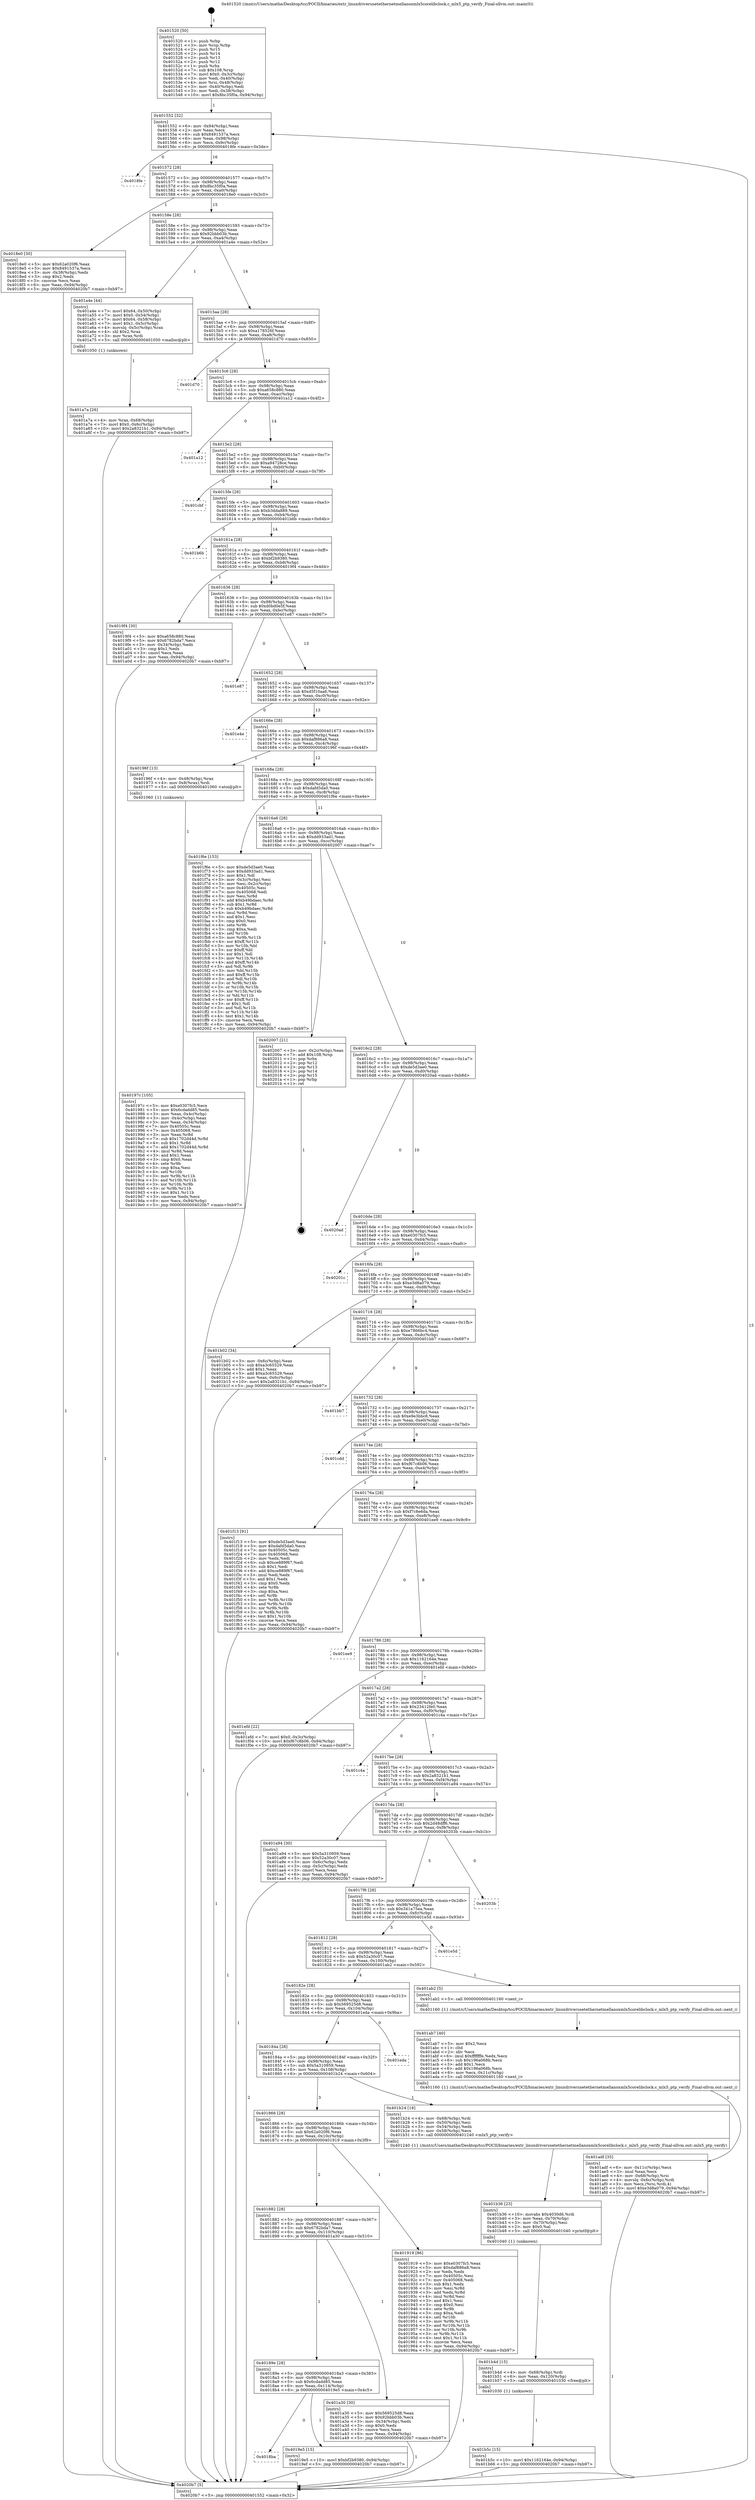 digraph "0x401520" {
  label = "0x401520 (/mnt/c/Users/mathe/Desktop/tcc/POCII/binaries/extr_linuxdriversnetethernetmellanoxmlx5corelibclock.c_mlx5_ptp_verify_Final-ollvm.out::main(0))"
  labelloc = "t"
  node[shape=record]

  Entry [label="",width=0.3,height=0.3,shape=circle,fillcolor=black,style=filled]
  "0x401552" [label="{
     0x401552 [32]\l
     | [instrs]\l
     &nbsp;&nbsp;0x401552 \<+6\>: mov -0x94(%rbp),%eax\l
     &nbsp;&nbsp;0x401558 \<+2\>: mov %eax,%ecx\l
     &nbsp;&nbsp;0x40155a \<+6\>: sub $0x8491537a,%ecx\l
     &nbsp;&nbsp;0x401560 \<+6\>: mov %eax,-0x98(%rbp)\l
     &nbsp;&nbsp;0x401566 \<+6\>: mov %ecx,-0x9c(%rbp)\l
     &nbsp;&nbsp;0x40156c \<+6\>: je 00000000004018fe \<main+0x3de\>\l
  }"]
  "0x4018fe" [label="{
     0x4018fe\l
  }", style=dashed]
  "0x401572" [label="{
     0x401572 [28]\l
     | [instrs]\l
     &nbsp;&nbsp;0x401572 \<+5\>: jmp 0000000000401577 \<main+0x57\>\l
     &nbsp;&nbsp;0x401577 \<+6\>: mov -0x98(%rbp),%eax\l
     &nbsp;&nbsp;0x40157d \<+5\>: sub $0x8bc35f0a,%eax\l
     &nbsp;&nbsp;0x401582 \<+6\>: mov %eax,-0xa0(%rbp)\l
     &nbsp;&nbsp;0x401588 \<+6\>: je 00000000004018e0 \<main+0x3c0\>\l
  }"]
  Exit [label="",width=0.3,height=0.3,shape=circle,fillcolor=black,style=filled,peripheries=2]
  "0x4018e0" [label="{
     0x4018e0 [30]\l
     | [instrs]\l
     &nbsp;&nbsp;0x4018e0 \<+5\>: mov $0x62a020f6,%eax\l
     &nbsp;&nbsp;0x4018e5 \<+5\>: mov $0x8491537a,%ecx\l
     &nbsp;&nbsp;0x4018ea \<+3\>: mov -0x38(%rbp),%edx\l
     &nbsp;&nbsp;0x4018ed \<+3\>: cmp $0x2,%edx\l
     &nbsp;&nbsp;0x4018f0 \<+3\>: cmovne %ecx,%eax\l
     &nbsp;&nbsp;0x4018f3 \<+6\>: mov %eax,-0x94(%rbp)\l
     &nbsp;&nbsp;0x4018f9 \<+5\>: jmp 00000000004020b7 \<main+0xb97\>\l
  }"]
  "0x40158e" [label="{
     0x40158e [28]\l
     | [instrs]\l
     &nbsp;&nbsp;0x40158e \<+5\>: jmp 0000000000401593 \<main+0x73\>\l
     &nbsp;&nbsp;0x401593 \<+6\>: mov -0x98(%rbp),%eax\l
     &nbsp;&nbsp;0x401599 \<+5\>: sub $0x92bbb03b,%eax\l
     &nbsp;&nbsp;0x40159e \<+6\>: mov %eax,-0xa4(%rbp)\l
     &nbsp;&nbsp;0x4015a4 \<+6\>: je 0000000000401a4e \<main+0x52e\>\l
  }"]
  "0x4020b7" [label="{
     0x4020b7 [5]\l
     | [instrs]\l
     &nbsp;&nbsp;0x4020b7 \<+5\>: jmp 0000000000401552 \<main+0x32\>\l
  }"]
  "0x401520" [label="{
     0x401520 [50]\l
     | [instrs]\l
     &nbsp;&nbsp;0x401520 \<+1\>: push %rbp\l
     &nbsp;&nbsp;0x401521 \<+3\>: mov %rsp,%rbp\l
     &nbsp;&nbsp;0x401524 \<+2\>: push %r15\l
     &nbsp;&nbsp;0x401526 \<+2\>: push %r14\l
     &nbsp;&nbsp;0x401528 \<+2\>: push %r13\l
     &nbsp;&nbsp;0x40152a \<+2\>: push %r12\l
     &nbsp;&nbsp;0x40152c \<+1\>: push %rbx\l
     &nbsp;&nbsp;0x40152d \<+7\>: sub $0x108,%rsp\l
     &nbsp;&nbsp;0x401534 \<+7\>: movl $0x0,-0x3c(%rbp)\l
     &nbsp;&nbsp;0x40153b \<+3\>: mov %edi,-0x40(%rbp)\l
     &nbsp;&nbsp;0x40153e \<+4\>: mov %rsi,-0x48(%rbp)\l
     &nbsp;&nbsp;0x401542 \<+3\>: mov -0x40(%rbp),%edi\l
     &nbsp;&nbsp;0x401545 \<+3\>: mov %edi,-0x38(%rbp)\l
     &nbsp;&nbsp;0x401548 \<+10\>: movl $0x8bc35f0a,-0x94(%rbp)\l
  }"]
  "0x401b5c" [label="{
     0x401b5c [15]\l
     | [instrs]\l
     &nbsp;&nbsp;0x401b5c \<+10\>: movl $0x1162164e,-0x94(%rbp)\l
     &nbsp;&nbsp;0x401b66 \<+5\>: jmp 00000000004020b7 \<main+0xb97\>\l
  }"]
  "0x401a4e" [label="{
     0x401a4e [44]\l
     | [instrs]\l
     &nbsp;&nbsp;0x401a4e \<+7\>: movl $0x64,-0x50(%rbp)\l
     &nbsp;&nbsp;0x401a55 \<+7\>: movl $0x0,-0x54(%rbp)\l
     &nbsp;&nbsp;0x401a5c \<+7\>: movl $0x64,-0x58(%rbp)\l
     &nbsp;&nbsp;0x401a63 \<+7\>: movl $0x1,-0x5c(%rbp)\l
     &nbsp;&nbsp;0x401a6a \<+4\>: movslq -0x5c(%rbp),%rax\l
     &nbsp;&nbsp;0x401a6e \<+4\>: shl $0x2,%rax\l
     &nbsp;&nbsp;0x401a72 \<+3\>: mov %rax,%rdi\l
     &nbsp;&nbsp;0x401a75 \<+5\>: call 0000000000401050 \<malloc@plt\>\l
     | [calls]\l
     &nbsp;&nbsp;0x401050 \{1\} (unknown)\l
  }"]
  "0x4015aa" [label="{
     0x4015aa [28]\l
     | [instrs]\l
     &nbsp;&nbsp;0x4015aa \<+5\>: jmp 00000000004015af \<main+0x8f\>\l
     &nbsp;&nbsp;0x4015af \<+6\>: mov -0x98(%rbp),%eax\l
     &nbsp;&nbsp;0x4015b5 \<+5\>: sub $0xa178526f,%eax\l
     &nbsp;&nbsp;0x4015ba \<+6\>: mov %eax,-0xa8(%rbp)\l
     &nbsp;&nbsp;0x4015c0 \<+6\>: je 0000000000401d70 \<main+0x850\>\l
  }"]
  "0x401b4d" [label="{
     0x401b4d [15]\l
     | [instrs]\l
     &nbsp;&nbsp;0x401b4d \<+4\>: mov -0x68(%rbp),%rdi\l
     &nbsp;&nbsp;0x401b51 \<+6\>: mov %eax,-0x120(%rbp)\l
     &nbsp;&nbsp;0x401b57 \<+5\>: call 0000000000401030 \<free@plt\>\l
     | [calls]\l
     &nbsp;&nbsp;0x401030 \{1\} (unknown)\l
  }"]
  "0x401d70" [label="{
     0x401d70\l
  }", style=dashed]
  "0x4015c6" [label="{
     0x4015c6 [28]\l
     | [instrs]\l
     &nbsp;&nbsp;0x4015c6 \<+5\>: jmp 00000000004015cb \<main+0xab\>\l
     &nbsp;&nbsp;0x4015cb \<+6\>: mov -0x98(%rbp),%eax\l
     &nbsp;&nbsp;0x4015d1 \<+5\>: sub $0xa658c880,%eax\l
     &nbsp;&nbsp;0x4015d6 \<+6\>: mov %eax,-0xac(%rbp)\l
     &nbsp;&nbsp;0x4015dc \<+6\>: je 0000000000401a12 \<main+0x4f2\>\l
  }"]
  "0x401b36" [label="{
     0x401b36 [23]\l
     | [instrs]\l
     &nbsp;&nbsp;0x401b36 \<+10\>: movabs $0x4030d6,%rdi\l
     &nbsp;&nbsp;0x401b40 \<+3\>: mov %eax,-0x70(%rbp)\l
     &nbsp;&nbsp;0x401b43 \<+3\>: mov -0x70(%rbp),%esi\l
     &nbsp;&nbsp;0x401b46 \<+2\>: mov $0x0,%al\l
     &nbsp;&nbsp;0x401b48 \<+5\>: call 0000000000401040 \<printf@plt\>\l
     | [calls]\l
     &nbsp;&nbsp;0x401040 \{1\} (unknown)\l
  }"]
  "0x401a12" [label="{
     0x401a12\l
  }", style=dashed]
  "0x4015e2" [label="{
     0x4015e2 [28]\l
     | [instrs]\l
     &nbsp;&nbsp;0x4015e2 \<+5\>: jmp 00000000004015e7 \<main+0xc7\>\l
     &nbsp;&nbsp;0x4015e7 \<+6\>: mov -0x98(%rbp),%eax\l
     &nbsp;&nbsp;0x4015ed \<+5\>: sub $0xa94728ce,%eax\l
     &nbsp;&nbsp;0x4015f2 \<+6\>: mov %eax,-0xb0(%rbp)\l
     &nbsp;&nbsp;0x4015f8 \<+6\>: je 0000000000401cbf \<main+0x79f\>\l
  }"]
  "0x401adf" [label="{
     0x401adf [35]\l
     | [instrs]\l
     &nbsp;&nbsp;0x401adf \<+6\>: mov -0x11c(%rbp),%ecx\l
     &nbsp;&nbsp;0x401ae5 \<+3\>: imul %eax,%ecx\l
     &nbsp;&nbsp;0x401ae8 \<+4\>: mov -0x68(%rbp),%rsi\l
     &nbsp;&nbsp;0x401aec \<+4\>: movslq -0x6c(%rbp),%rdi\l
     &nbsp;&nbsp;0x401af0 \<+3\>: mov %ecx,(%rsi,%rdi,4)\l
     &nbsp;&nbsp;0x401af3 \<+10\>: movl $0xe3d8a079,-0x94(%rbp)\l
     &nbsp;&nbsp;0x401afd \<+5\>: jmp 00000000004020b7 \<main+0xb97\>\l
  }"]
  "0x401cbf" [label="{
     0x401cbf\l
  }", style=dashed]
  "0x4015fe" [label="{
     0x4015fe [28]\l
     | [instrs]\l
     &nbsp;&nbsp;0x4015fe \<+5\>: jmp 0000000000401603 \<main+0xe3\>\l
     &nbsp;&nbsp;0x401603 \<+6\>: mov -0x98(%rbp),%eax\l
     &nbsp;&nbsp;0x401609 \<+5\>: sub $0xb3dda889,%eax\l
     &nbsp;&nbsp;0x40160e \<+6\>: mov %eax,-0xb4(%rbp)\l
     &nbsp;&nbsp;0x401614 \<+6\>: je 0000000000401b6b \<main+0x64b\>\l
  }"]
  "0x401ab7" [label="{
     0x401ab7 [40]\l
     | [instrs]\l
     &nbsp;&nbsp;0x401ab7 \<+5\>: mov $0x2,%ecx\l
     &nbsp;&nbsp;0x401abc \<+1\>: cltd\l
     &nbsp;&nbsp;0x401abd \<+2\>: idiv %ecx\l
     &nbsp;&nbsp;0x401abf \<+6\>: imul $0xfffffffe,%edx,%ecx\l
     &nbsp;&nbsp;0x401ac5 \<+6\>: sub $0x196a068b,%ecx\l
     &nbsp;&nbsp;0x401acb \<+3\>: add $0x1,%ecx\l
     &nbsp;&nbsp;0x401ace \<+6\>: add $0x196a068b,%ecx\l
     &nbsp;&nbsp;0x401ad4 \<+6\>: mov %ecx,-0x11c(%rbp)\l
     &nbsp;&nbsp;0x401ada \<+5\>: call 0000000000401160 \<next_i\>\l
     | [calls]\l
     &nbsp;&nbsp;0x401160 \{1\} (/mnt/c/Users/mathe/Desktop/tcc/POCII/binaries/extr_linuxdriversnetethernetmellanoxmlx5corelibclock.c_mlx5_ptp_verify_Final-ollvm.out::next_i)\l
  }"]
  "0x401b6b" [label="{
     0x401b6b\l
  }", style=dashed]
  "0x40161a" [label="{
     0x40161a [28]\l
     | [instrs]\l
     &nbsp;&nbsp;0x40161a \<+5\>: jmp 000000000040161f \<main+0xff\>\l
     &nbsp;&nbsp;0x40161f \<+6\>: mov -0x98(%rbp),%eax\l
     &nbsp;&nbsp;0x401625 \<+5\>: sub $0xbf2b9380,%eax\l
     &nbsp;&nbsp;0x40162a \<+6\>: mov %eax,-0xb8(%rbp)\l
     &nbsp;&nbsp;0x401630 \<+6\>: je 00000000004019f4 \<main+0x4d4\>\l
  }"]
  "0x401a7a" [label="{
     0x401a7a [26]\l
     | [instrs]\l
     &nbsp;&nbsp;0x401a7a \<+4\>: mov %rax,-0x68(%rbp)\l
     &nbsp;&nbsp;0x401a7e \<+7\>: movl $0x0,-0x6c(%rbp)\l
     &nbsp;&nbsp;0x401a85 \<+10\>: movl $0x2a8321b1,-0x94(%rbp)\l
     &nbsp;&nbsp;0x401a8f \<+5\>: jmp 00000000004020b7 \<main+0xb97\>\l
  }"]
  "0x4019f4" [label="{
     0x4019f4 [30]\l
     | [instrs]\l
     &nbsp;&nbsp;0x4019f4 \<+5\>: mov $0xa658c880,%eax\l
     &nbsp;&nbsp;0x4019f9 \<+5\>: mov $0x6782bda7,%ecx\l
     &nbsp;&nbsp;0x4019fe \<+3\>: mov -0x34(%rbp),%edx\l
     &nbsp;&nbsp;0x401a01 \<+3\>: cmp $0x1,%edx\l
     &nbsp;&nbsp;0x401a04 \<+3\>: cmovl %ecx,%eax\l
     &nbsp;&nbsp;0x401a07 \<+6\>: mov %eax,-0x94(%rbp)\l
     &nbsp;&nbsp;0x401a0d \<+5\>: jmp 00000000004020b7 \<main+0xb97\>\l
  }"]
  "0x401636" [label="{
     0x401636 [28]\l
     | [instrs]\l
     &nbsp;&nbsp;0x401636 \<+5\>: jmp 000000000040163b \<main+0x11b\>\l
     &nbsp;&nbsp;0x40163b \<+6\>: mov -0x98(%rbp),%eax\l
     &nbsp;&nbsp;0x401641 \<+5\>: sub $0xd0bd0e5f,%eax\l
     &nbsp;&nbsp;0x401646 \<+6\>: mov %eax,-0xbc(%rbp)\l
     &nbsp;&nbsp;0x40164c \<+6\>: je 0000000000401e87 \<main+0x967\>\l
  }"]
  "0x4018ba" [label="{
     0x4018ba\l
  }", style=dashed]
  "0x401e87" [label="{
     0x401e87\l
  }", style=dashed]
  "0x401652" [label="{
     0x401652 [28]\l
     | [instrs]\l
     &nbsp;&nbsp;0x401652 \<+5\>: jmp 0000000000401657 \<main+0x137\>\l
     &nbsp;&nbsp;0x401657 \<+6\>: mov -0x98(%rbp),%eax\l
     &nbsp;&nbsp;0x40165d \<+5\>: sub $0xd5f10aa6,%eax\l
     &nbsp;&nbsp;0x401662 \<+6\>: mov %eax,-0xc0(%rbp)\l
     &nbsp;&nbsp;0x401668 \<+6\>: je 0000000000401e4e \<main+0x92e\>\l
  }"]
  "0x4019e5" [label="{
     0x4019e5 [15]\l
     | [instrs]\l
     &nbsp;&nbsp;0x4019e5 \<+10\>: movl $0xbf2b9380,-0x94(%rbp)\l
     &nbsp;&nbsp;0x4019ef \<+5\>: jmp 00000000004020b7 \<main+0xb97\>\l
  }"]
  "0x401e4e" [label="{
     0x401e4e\l
  }", style=dashed]
  "0x40166e" [label="{
     0x40166e [28]\l
     | [instrs]\l
     &nbsp;&nbsp;0x40166e \<+5\>: jmp 0000000000401673 \<main+0x153\>\l
     &nbsp;&nbsp;0x401673 \<+6\>: mov -0x98(%rbp),%eax\l
     &nbsp;&nbsp;0x401679 \<+5\>: sub $0xdaf886a8,%eax\l
     &nbsp;&nbsp;0x40167e \<+6\>: mov %eax,-0xc4(%rbp)\l
     &nbsp;&nbsp;0x401684 \<+6\>: je 000000000040196f \<main+0x44f\>\l
  }"]
  "0x40189e" [label="{
     0x40189e [28]\l
     | [instrs]\l
     &nbsp;&nbsp;0x40189e \<+5\>: jmp 00000000004018a3 \<main+0x383\>\l
     &nbsp;&nbsp;0x4018a3 \<+6\>: mov -0x98(%rbp),%eax\l
     &nbsp;&nbsp;0x4018a9 \<+5\>: sub $0x6cdadd85,%eax\l
     &nbsp;&nbsp;0x4018ae \<+6\>: mov %eax,-0x114(%rbp)\l
     &nbsp;&nbsp;0x4018b4 \<+6\>: je 00000000004019e5 \<main+0x4c5\>\l
  }"]
  "0x40196f" [label="{
     0x40196f [13]\l
     | [instrs]\l
     &nbsp;&nbsp;0x40196f \<+4\>: mov -0x48(%rbp),%rax\l
     &nbsp;&nbsp;0x401973 \<+4\>: mov 0x8(%rax),%rdi\l
     &nbsp;&nbsp;0x401977 \<+5\>: call 0000000000401060 \<atoi@plt\>\l
     | [calls]\l
     &nbsp;&nbsp;0x401060 \{1\} (unknown)\l
  }"]
  "0x40168a" [label="{
     0x40168a [28]\l
     | [instrs]\l
     &nbsp;&nbsp;0x40168a \<+5\>: jmp 000000000040168f \<main+0x16f\>\l
     &nbsp;&nbsp;0x40168f \<+6\>: mov -0x98(%rbp),%eax\l
     &nbsp;&nbsp;0x401695 \<+5\>: sub $0xdafd5da0,%eax\l
     &nbsp;&nbsp;0x40169a \<+6\>: mov %eax,-0xc8(%rbp)\l
     &nbsp;&nbsp;0x4016a0 \<+6\>: je 0000000000401f6e \<main+0xa4e\>\l
  }"]
  "0x401a30" [label="{
     0x401a30 [30]\l
     | [instrs]\l
     &nbsp;&nbsp;0x401a30 \<+5\>: mov $0x569525d8,%eax\l
     &nbsp;&nbsp;0x401a35 \<+5\>: mov $0x92bbb03b,%ecx\l
     &nbsp;&nbsp;0x401a3a \<+3\>: mov -0x34(%rbp),%edx\l
     &nbsp;&nbsp;0x401a3d \<+3\>: cmp $0x0,%edx\l
     &nbsp;&nbsp;0x401a40 \<+3\>: cmove %ecx,%eax\l
     &nbsp;&nbsp;0x401a43 \<+6\>: mov %eax,-0x94(%rbp)\l
     &nbsp;&nbsp;0x401a49 \<+5\>: jmp 00000000004020b7 \<main+0xb97\>\l
  }"]
  "0x401f6e" [label="{
     0x401f6e [153]\l
     | [instrs]\l
     &nbsp;&nbsp;0x401f6e \<+5\>: mov $0xde5d3ae0,%eax\l
     &nbsp;&nbsp;0x401f73 \<+5\>: mov $0xdd933ad1,%ecx\l
     &nbsp;&nbsp;0x401f78 \<+2\>: mov $0x1,%dl\l
     &nbsp;&nbsp;0x401f7a \<+3\>: mov -0x3c(%rbp),%esi\l
     &nbsp;&nbsp;0x401f7d \<+3\>: mov %esi,-0x2c(%rbp)\l
     &nbsp;&nbsp;0x401f80 \<+7\>: mov 0x40505c,%esi\l
     &nbsp;&nbsp;0x401f87 \<+7\>: mov 0x405068,%edi\l
     &nbsp;&nbsp;0x401f8e \<+3\>: mov %esi,%r8d\l
     &nbsp;&nbsp;0x401f91 \<+7\>: add $0xb49bdaec,%r8d\l
     &nbsp;&nbsp;0x401f98 \<+4\>: sub $0x1,%r8d\l
     &nbsp;&nbsp;0x401f9c \<+7\>: sub $0xb49bdaec,%r8d\l
     &nbsp;&nbsp;0x401fa3 \<+4\>: imul %r8d,%esi\l
     &nbsp;&nbsp;0x401fa7 \<+3\>: and $0x1,%esi\l
     &nbsp;&nbsp;0x401faa \<+3\>: cmp $0x0,%esi\l
     &nbsp;&nbsp;0x401fad \<+4\>: sete %r9b\l
     &nbsp;&nbsp;0x401fb1 \<+3\>: cmp $0xa,%edi\l
     &nbsp;&nbsp;0x401fb4 \<+4\>: setl %r10b\l
     &nbsp;&nbsp;0x401fb8 \<+3\>: mov %r9b,%r11b\l
     &nbsp;&nbsp;0x401fbb \<+4\>: xor $0xff,%r11b\l
     &nbsp;&nbsp;0x401fbf \<+3\>: mov %r10b,%bl\l
     &nbsp;&nbsp;0x401fc2 \<+3\>: xor $0xff,%bl\l
     &nbsp;&nbsp;0x401fc5 \<+3\>: xor $0x1,%dl\l
     &nbsp;&nbsp;0x401fc8 \<+3\>: mov %r11b,%r14b\l
     &nbsp;&nbsp;0x401fcb \<+4\>: and $0xff,%r14b\l
     &nbsp;&nbsp;0x401fcf \<+3\>: and %dl,%r9b\l
     &nbsp;&nbsp;0x401fd2 \<+3\>: mov %bl,%r15b\l
     &nbsp;&nbsp;0x401fd5 \<+4\>: and $0xff,%r15b\l
     &nbsp;&nbsp;0x401fd9 \<+3\>: and %dl,%r10b\l
     &nbsp;&nbsp;0x401fdc \<+3\>: or %r9b,%r14b\l
     &nbsp;&nbsp;0x401fdf \<+3\>: or %r10b,%r15b\l
     &nbsp;&nbsp;0x401fe2 \<+3\>: xor %r15b,%r14b\l
     &nbsp;&nbsp;0x401fe5 \<+3\>: or %bl,%r11b\l
     &nbsp;&nbsp;0x401fe8 \<+4\>: xor $0xff,%r11b\l
     &nbsp;&nbsp;0x401fec \<+3\>: or $0x1,%dl\l
     &nbsp;&nbsp;0x401fef \<+3\>: and %dl,%r11b\l
     &nbsp;&nbsp;0x401ff2 \<+3\>: or %r11b,%r14b\l
     &nbsp;&nbsp;0x401ff5 \<+4\>: test $0x1,%r14b\l
     &nbsp;&nbsp;0x401ff9 \<+3\>: cmovne %ecx,%eax\l
     &nbsp;&nbsp;0x401ffc \<+6\>: mov %eax,-0x94(%rbp)\l
     &nbsp;&nbsp;0x402002 \<+5\>: jmp 00000000004020b7 \<main+0xb97\>\l
  }"]
  "0x4016a6" [label="{
     0x4016a6 [28]\l
     | [instrs]\l
     &nbsp;&nbsp;0x4016a6 \<+5\>: jmp 00000000004016ab \<main+0x18b\>\l
     &nbsp;&nbsp;0x4016ab \<+6\>: mov -0x98(%rbp),%eax\l
     &nbsp;&nbsp;0x4016b1 \<+5\>: sub $0xdd933ad1,%eax\l
     &nbsp;&nbsp;0x4016b6 \<+6\>: mov %eax,-0xcc(%rbp)\l
     &nbsp;&nbsp;0x4016bc \<+6\>: je 0000000000402007 \<main+0xae7\>\l
  }"]
  "0x40197c" [label="{
     0x40197c [105]\l
     | [instrs]\l
     &nbsp;&nbsp;0x40197c \<+5\>: mov $0xe0307fc5,%ecx\l
     &nbsp;&nbsp;0x401981 \<+5\>: mov $0x6cdadd85,%edx\l
     &nbsp;&nbsp;0x401986 \<+3\>: mov %eax,-0x4c(%rbp)\l
     &nbsp;&nbsp;0x401989 \<+3\>: mov -0x4c(%rbp),%eax\l
     &nbsp;&nbsp;0x40198c \<+3\>: mov %eax,-0x34(%rbp)\l
     &nbsp;&nbsp;0x40198f \<+7\>: mov 0x40505c,%eax\l
     &nbsp;&nbsp;0x401996 \<+7\>: mov 0x405068,%esi\l
     &nbsp;&nbsp;0x40199d \<+3\>: mov %eax,%r8d\l
     &nbsp;&nbsp;0x4019a0 \<+7\>: sub $0x1702d44d,%r8d\l
     &nbsp;&nbsp;0x4019a7 \<+4\>: sub $0x1,%r8d\l
     &nbsp;&nbsp;0x4019ab \<+7\>: add $0x1702d44d,%r8d\l
     &nbsp;&nbsp;0x4019b2 \<+4\>: imul %r8d,%eax\l
     &nbsp;&nbsp;0x4019b6 \<+3\>: and $0x1,%eax\l
     &nbsp;&nbsp;0x4019b9 \<+3\>: cmp $0x0,%eax\l
     &nbsp;&nbsp;0x4019bc \<+4\>: sete %r9b\l
     &nbsp;&nbsp;0x4019c0 \<+3\>: cmp $0xa,%esi\l
     &nbsp;&nbsp;0x4019c3 \<+4\>: setl %r10b\l
     &nbsp;&nbsp;0x4019c7 \<+3\>: mov %r9b,%r11b\l
     &nbsp;&nbsp;0x4019ca \<+3\>: and %r10b,%r11b\l
     &nbsp;&nbsp;0x4019cd \<+3\>: xor %r10b,%r9b\l
     &nbsp;&nbsp;0x4019d0 \<+3\>: or %r9b,%r11b\l
     &nbsp;&nbsp;0x4019d3 \<+4\>: test $0x1,%r11b\l
     &nbsp;&nbsp;0x4019d7 \<+3\>: cmovne %edx,%ecx\l
     &nbsp;&nbsp;0x4019da \<+6\>: mov %ecx,-0x94(%rbp)\l
     &nbsp;&nbsp;0x4019e0 \<+5\>: jmp 00000000004020b7 \<main+0xb97\>\l
  }"]
  "0x402007" [label="{
     0x402007 [21]\l
     | [instrs]\l
     &nbsp;&nbsp;0x402007 \<+3\>: mov -0x2c(%rbp),%eax\l
     &nbsp;&nbsp;0x40200a \<+7\>: add $0x108,%rsp\l
     &nbsp;&nbsp;0x402011 \<+1\>: pop %rbx\l
     &nbsp;&nbsp;0x402012 \<+2\>: pop %r12\l
     &nbsp;&nbsp;0x402014 \<+2\>: pop %r13\l
     &nbsp;&nbsp;0x402016 \<+2\>: pop %r14\l
     &nbsp;&nbsp;0x402018 \<+2\>: pop %r15\l
     &nbsp;&nbsp;0x40201a \<+1\>: pop %rbp\l
     &nbsp;&nbsp;0x40201b \<+1\>: ret\l
  }"]
  "0x4016c2" [label="{
     0x4016c2 [28]\l
     | [instrs]\l
     &nbsp;&nbsp;0x4016c2 \<+5\>: jmp 00000000004016c7 \<main+0x1a7\>\l
     &nbsp;&nbsp;0x4016c7 \<+6\>: mov -0x98(%rbp),%eax\l
     &nbsp;&nbsp;0x4016cd \<+5\>: sub $0xde5d3ae0,%eax\l
     &nbsp;&nbsp;0x4016d2 \<+6\>: mov %eax,-0xd0(%rbp)\l
     &nbsp;&nbsp;0x4016d8 \<+6\>: je 00000000004020ad \<main+0xb8d\>\l
  }"]
  "0x401882" [label="{
     0x401882 [28]\l
     | [instrs]\l
     &nbsp;&nbsp;0x401882 \<+5\>: jmp 0000000000401887 \<main+0x367\>\l
     &nbsp;&nbsp;0x401887 \<+6\>: mov -0x98(%rbp),%eax\l
     &nbsp;&nbsp;0x40188d \<+5\>: sub $0x6782bda7,%eax\l
     &nbsp;&nbsp;0x401892 \<+6\>: mov %eax,-0x110(%rbp)\l
     &nbsp;&nbsp;0x401898 \<+6\>: je 0000000000401a30 \<main+0x510\>\l
  }"]
  "0x4020ad" [label="{
     0x4020ad\l
  }", style=dashed]
  "0x4016de" [label="{
     0x4016de [28]\l
     | [instrs]\l
     &nbsp;&nbsp;0x4016de \<+5\>: jmp 00000000004016e3 \<main+0x1c3\>\l
     &nbsp;&nbsp;0x4016e3 \<+6\>: mov -0x98(%rbp),%eax\l
     &nbsp;&nbsp;0x4016e9 \<+5\>: sub $0xe0307fc5,%eax\l
     &nbsp;&nbsp;0x4016ee \<+6\>: mov %eax,-0xd4(%rbp)\l
     &nbsp;&nbsp;0x4016f4 \<+6\>: je 000000000040201c \<main+0xafc\>\l
  }"]
  "0x401919" [label="{
     0x401919 [86]\l
     | [instrs]\l
     &nbsp;&nbsp;0x401919 \<+5\>: mov $0xe0307fc5,%eax\l
     &nbsp;&nbsp;0x40191e \<+5\>: mov $0xdaf886a8,%ecx\l
     &nbsp;&nbsp;0x401923 \<+2\>: xor %edx,%edx\l
     &nbsp;&nbsp;0x401925 \<+7\>: mov 0x40505c,%esi\l
     &nbsp;&nbsp;0x40192c \<+7\>: mov 0x405068,%edi\l
     &nbsp;&nbsp;0x401933 \<+3\>: sub $0x1,%edx\l
     &nbsp;&nbsp;0x401936 \<+3\>: mov %esi,%r8d\l
     &nbsp;&nbsp;0x401939 \<+3\>: add %edx,%r8d\l
     &nbsp;&nbsp;0x40193c \<+4\>: imul %r8d,%esi\l
     &nbsp;&nbsp;0x401940 \<+3\>: and $0x1,%esi\l
     &nbsp;&nbsp;0x401943 \<+3\>: cmp $0x0,%esi\l
     &nbsp;&nbsp;0x401946 \<+4\>: sete %r9b\l
     &nbsp;&nbsp;0x40194a \<+3\>: cmp $0xa,%edi\l
     &nbsp;&nbsp;0x40194d \<+4\>: setl %r10b\l
     &nbsp;&nbsp;0x401951 \<+3\>: mov %r9b,%r11b\l
     &nbsp;&nbsp;0x401954 \<+3\>: and %r10b,%r11b\l
     &nbsp;&nbsp;0x401957 \<+3\>: xor %r10b,%r9b\l
     &nbsp;&nbsp;0x40195a \<+3\>: or %r9b,%r11b\l
     &nbsp;&nbsp;0x40195d \<+4\>: test $0x1,%r11b\l
     &nbsp;&nbsp;0x401961 \<+3\>: cmovne %ecx,%eax\l
     &nbsp;&nbsp;0x401964 \<+6\>: mov %eax,-0x94(%rbp)\l
     &nbsp;&nbsp;0x40196a \<+5\>: jmp 00000000004020b7 \<main+0xb97\>\l
  }"]
  "0x40201c" [label="{
     0x40201c\l
  }", style=dashed]
  "0x4016fa" [label="{
     0x4016fa [28]\l
     | [instrs]\l
     &nbsp;&nbsp;0x4016fa \<+5\>: jmp 00000000004016ff \<main+0x1df\>\l
     &nbsp;&nbsp;0x4016ff \<+6\>: mov -0x98(%rbp),%eax\l
     &nbsp;&nbsp;0x401705 \<+5\>: sub $0xe3d8a079,%eax\l
     &nbsp;&nbsp;0x40170a \<+6\>: mov %eax,-0xd8(%rbp)\l
     &nbsp;&nbsp;0x401710 \<+6\>: je 0000000000401b02 \<main+0x5e2\>\l
  }"]
  "0x401866" [label="{
     0x401866 [28]\l
     | [instrs]\l
     &nbsp;&nbsp;0x401866 \<+5\>: jmp 000000000040186b \<main+0x34b\>\l
     &nbsp;&nbsp;0x40186b \<+6\>: mov -0x98(%rbp),%eax\l
     &nbsp;&nbsp;0x401871 \<+5\>: sub $0x62a020f6,%eax\l
     &nbsp;&nbsp;0x401876 \<+6\>: mov %eax,-0x10c(%rbp)\l
     &nbsp;&nbsp;0x40187c \<+6\>: je 0000000000401919 \<main+0x3f9\>\l
  }"]
  "0x401b02" [label="{
     0x401b02 [34]\l
     | [instrs]\l
     &nbsp;&nbsp;0x401b02 \<+3\>: mov -0x6c(%rbp),%eax\l
     &nbsp;&nbsp;0x401b05 \<+5\>: sub $0xa3c65529,%eax\l
     &nbsp;&nbsp;0x401b0a \<+3\>: add $0x1,%eax\l
     &nbsp;&nbsp;0x401b0d \<+5\>: add $0xa3c65529,%eax\l
     &nbsp;&nbsp;0x401b12 \<+3\>: mov %eax,-0x6c(%rbp)\l
     &nbsp;&nbsp;0x401b15 \<+10\>: movl $0x2a8321b1,-0x94(%rbp)\l
     &nbsp;&nbsp;0x401b1f \<+5\>: jmp 00000000004020b7 \<main+0xb97\>\l
  }"]
  "0x401716" [label="{
     0x401716 [28]\l
     | [instrs]\l
     &nbsp;&nbsp;0x401716 \<+5\>: jmp 000000000040171b \<main+0x1fb\>\l
     &nbsp;&nbsp;0x40171b \<+6\>: mov -0x98(%rbp),%eax\l
     &nbsp;&nbsp;0x401721 \<+5\>: sub $0xe7866bc4,%eax\l
     &nbsp;&nbsp;0x401726 \<+6\>: mov %eax,-0xdc(%rbp)\l
     &nbsp;&nbsp;0x40172c \<+6\>: je 0000000000401bb7 \<main+0x697\>\l
  }"]
  "0x401b24" [label="{
     0x401b24 [18]\l
     | [instrs]\l
     &nbsp;&nbsp;0x401b24 \<+4\>: mov -0x68(%rbp),%rdi\l
     &nbsp;&nbsp;0x401b28 \<+3\>: mov -0x50(%rbp),%esi\l
     &nbsp;&nbsp;0x401b2b \<+3\>: mov -0x54(%rbp),%edx\l
     &nbsp;&nbsp;0x401b2e \<+3\>: mov -0x58(%rbp),%ecx\l
     &nbsp;&nbsp;0x401b31 \<+5\>: call 0000000000401240 \<mlx5_ptp_verify\>\l
     | [calls]\l
     &nbsp;&nbsp;0x401240 \{1\} (/mnt/c/Users/mathe/Desktop/tcc/POCII/binaries/extr_linuxdriversnetethernetmellanoxmlx5corelibclock.c_mlx5_ptp_verify_Final-ollvm.out::mlx5_ptp_verify)\l
  }"]
  "0x401bb7" [label="{
     0x401bb7\l
  }", style=dashed]
  "0x401732" [label="{
     0x401732 [28]\l
     | [instrs]\l
     &nbsp;&nbsp;0x401732 \<+5\>: jmp 0000000000401737 \<main+0x217\>\l
     &nbsp;&nbsp;0x401737 \<+6\>: mov -0x98(%rbp),%eax\l
     &nbsp;&nbsp;0x40173d \<+5\>: sub $0xe9e3bbc8,%eax\l
     &nbsp;&nbsp;0x401742 \<+6\>: mov %eax,-0xe0(%rbp)\l
     &nbsp;&nbsp;0x401748 \<+6\>: je 0000000000401cdd \<main+0x7bd\>\l
  }"]
  "0x40184a" [label="{
     0x40184a [28]\l
     | [instrs]\l
     &nbsp;&nbsp;0x40184a \<+5\>: jmp 000000000040184f \<main+0x32f\>\l
     &nbsp;&nbsp;0x40184f \<+6\>: mov -0x98(%rbp),%eax\l
     &nbsp;&nbsp;0x401855 \<+5\>: sub $0x5a310959,%eax\l
     &nbsp;&nbsp;0x40185a \<+6\>: mov %eax,-0x108(%rbp)\l
     &nbsp;&nbsp;0x401860 \<+6\>: je 0000000000401b24 \<main+0x604\>\l
  }"]
  "0x401cdd" [label="{
     0x401cdd\l
  }", style=dashed]
  "0x40174e" [label="{
     0x40174e [28]\l
     | [instrs]\l
     &nbsp;&nbsp;0x40174e \<+5\>: jmp 0000000000401753 \<main+0x233\>\l
     &nbsp;&nbsp;0x401753 \<+6\>: mov -0x98(%rbp),%eax\l
     &nbsp;&nbsp;0x401759 \<+5\>: sub $0xf67c8b06,%eax\l
     &nbsp;&nbsp;0x40175e \<+6\>: mov %eax,-0xe4(%rbp)\l
     &nbsp;&nbsp;0x401764 \<+6\>: je 0000000000401f13 \<main+0x9f3\>\l
  }"]
  "0x401eda" [label="{
     0x401eda\l
  }", style=dashed]
  "0x401f13" [label="{
     0x401f13 [91]\l
     | [instrs]\l
     &nbsp;&nbsp;0x401f13 \<+5\>: mov $0xde5d3ae0,%eax\l
     &nbsp;&nbsp;0x401f18 \<+5\>: mov $0xdafd5da0,%ecx\l
     &nbsp;&nbsp;0x401f1d \<+7\>: mov 0x40505c,%edx\l
     &nbsp;&nbsp;0x401f24 \<+7\>: mov 0x405068,%esi\l
     &nbsp;&nbsp;0x401f2b \<+2\>: mov %edx,%edi\l
     &nbsp;&nbsp;0x401f2d \<+6\>: sub $0xce889f67,%edi\l
     &nbsp;&nbsp;0x401f33 \<+3\>: sub $0x1,%edi\l
     &nbsp;&nbsp;0x401f36 \<+6\>: add $0xce889f67,%edi\l
     &nbsp;&nbsp;0x401f3c \<+3\>: imul %edi,%edx\l
     &nbsp;&nbsp;0x401f3f \<+3\>: and $0x1,%edx\l
     &nbsp;&nbsp;0x401f42 \<+3\>: cmp $0x0,%edx\l
     &nbsp;&nbsp;0x401f45 \<+4\>: sete %r8b\l
     &nbsp;&nbsp;0x401f49 \<+3\>: cmp $0xa,%esi\l
     &nbsp;&nbsp;0x401f4c \<+4\>: setl %r9b\l
     &nbsp;&nbsp;0x401f50 \<+3\>: mov %r8b,%r10b\l
     &nbsp;&nbsp;0x401f53 \<+3\>: and %r9b,%r10b\l
     &nbsp;&nbsp;0x401f56 \<+3\>: xor %r9b,%r8b\l
     &nbsp;&nbsp;0x401f59 \<+3\>: or %r8b,%r10b\l
     &nbsp;&nbsp;0x401f5c \<+4\>: test $0x1,%r10b\l
     &nbsp;&nbsp;0x401f60 \<+3\>: cmovne %ecx,%eax\l
     &nbsp;&nbsp;0x401f63 \<+6\>: mov %eax,-0x94(%rbp)\l
     &nbsp;&nbsp;0x401f69 \<+5\>: jmp 00000000004020b7 \<main+0xb97\>\l
  }"]
  "0x40176a" [label="{
     0x40176a [28]\l
     | [instrs]\l
     &nbsp;&nbsp;0x40176a \<+5\>: jmp 000000000040176f \<main+0x24f\>\l
     &nbsp;&nbsp;0x40176f \<+6\>: mov -0x98(%rbp),%eax\l
     &nbsp;&nbsp;0x401775 \<+5\>: sub $0xf7c8e6da,%eax\l
     &nbsp;&nbsp;0x40177a \<+6\>: mov %eax,-0xe8(%rbp)\l
     &nbsp;&nbsp;0x401780 \<+6\>: je 0000000000401ee9 \<main+0x9c9\>\l
  }"]
  "0x40182e" [label="{
     0x40182e [28]\l
     | [instrs]\l
     &nbsp;&nbsp;0x40182e \<+5\>: jmp 0000000000401833 \<main+0x313\>\l
     &nbsp;&nbsp;0x401833 \<+6\>: mov -0x98(%rbp),%eax\l
     &nbsp;&nbsp;0x401839 \<+5\>: sub $0x569525d8,%eax\l
     &nbsp;&nbsp;0x40183e \<+6\>: mov %eax,-0x104(%rbp)\l
     &nbsp;&nbsp;0x401844 \<+6\>: je 0000000000401eda \<main+0x9ba\>\l
  }"]
  "0x401ee9" [label="{
     0x401ee9\l
  }", style=dashed]
  "0x401786" [label="{
     0x401786 [28]\l
     | [instrs]\l
     &nbsp;&nbsp;0x401786 \<+5\>: jmp 000000000040178b \<main+0x26b\>\l
     &nbsp;&nbsp;0x40178b \<+6\>: mov -0x98(%rbp),%eax\l
     &nbsp;&nbsp;0x401791 \<+5\>: sub $0x1162164e,%eax\l
     &nbsp;&nbsp;0x401796 \<+6\>: mov %eax,-0xec(%rbp)\l
     &nbsp;&nbsp;0x40179c \<+6\>: je 0000000000401efd \<main+0x9dd\>\l
  }"]
  "0x401ab2" [label="{
     0x401ab2 [5]\l
     | [instrs]\l
     &nbsp;&nbsp;0x401ab2 \<+5\>: call 0000000000401160 \<next_i\>\l
     | [calls]\l
     &nbsp;&nbsp;0x401160 \{1\} (/mnt/c/Users/mathe/Desktop/tcc/POCII/binaries/extr_linuxdriversnetethernetmellanoxmlx5corelibclock.c_mlx5_ptp_verify_Final-ollvm.out::next_i)\l
  }"]
  "0x401efd" [label="{
     0x401efd [22]\l
     | [instrs]\l
     &nbsp;&nbsp;0x401efd \<+7\>: movl $0x0,-0x3c(%rbp)\l
     &nbsp;&nbsp;0x401f04 \<+10\>: movl $0xf67c8b06,-0x94(%rbp)\l
     &nbsp;&nbsp;0x401f0e \<+5\>: jmp 00000000004020b7 \<main+0xb97\>\l
  }"]
  "0x4017a2" [label="{
     0x4017a2 [28]\l
     | [instrs]\l
     &nbsp;&nbsp;0x4017a2 \<+5\>: jmp 00000000004017a7 \<main+0x287\>\l
     &nbsp;&nbsp;0x4017a7 \<+6\>: mov -0x98(%rbp),%eax\l
     &nbsp;&nbsp;0x4017ad \<+5\>: sub $0x23412fe0,%eax\l
     &nbsp;&nbsp;0x4017b2 \<+6\>: mov %eax,-0xf0(%rbp)\l
     &nbsp;&nbsp;0x4017b8 \<+6\>: je 0000000000401c4a \<main+0x72a\>\l
  }"]
  "0x401812" [label="{
     0x401812 [28]\l
     | [instrs]\l
     &nbsp;&nbsp;0x401812 \<+5\>: jmp 0000000000401817 \<main+0x2f7\>\l
     &nbsp;&nbsp;0x401817 \<+6\>: mov -0x98(%rbp),%eax\l
     &nbsp;&nbsp;0x40181d \<+5\>: sub $0x52a30c07,%eax\l
     &nbsp;&nbsp;0x401822 \<+6\>: mov %eax,-0x100(%rbp)\l
     &nbsp;&nbsp;0x401828 \<+6\>: je 0000000000401ab2 \<main+0x592\>\l
  }"]
  "0x401c4a" [label="{
     0x401c4a\l
  }", style=dashed]
  "0x4017be" [label="{
     0x4017be [28]\l
     | [instrs]\l
     &nbsp;&nbsp;0x4017be \<+5\>: jmp 00000000004017c3 \<main+0x2a3\>\l
     &nbsp;&nbsp;0x4017c3 \<+6\>: mov -0x98(%rbp),%eax\l
     &nbsp;&nbsp;0x4017c9 \<+5\>: sub $0x2a8321b1,%eax\l
     &nbsp;&nbsp;0x4017ce \<+6\>: mov %eax,-0xf4(%rbp)\l
     &nbsp;&nbsp;0x4017d4 \<+6\>: je 0000000000401a94 \<main+0x574\>\l
  }"]
  "0x401e5d" [label="{
     0x401e5d\l
  }", style=dashed]
  "0x401a94" [label="{
     0x401a94 [30]\l
     | [instrs]\l
     &nbsp;&nbsp;0x401a94 \<+5\>: mov $0x5a310959,%eax\l
     &nbsp;&nbsp;0x401a99 \<+5\>: mov $0x52a30c07,%ecx\l
     &nbsp;&nbsp;0x401a9e \<+3\>: mov -0x6c(%rbp),%edx\l
     &nbsp;&nbsp;0x401aa1 \<+3\>: cmp -0x5c(%rbp),%edx\l
     &nbsp;&nbsp;0x401aa4 \<+3\>: cmovl %ecx,%eax\l
     &nbsp;&nbsp;0x401aa7 \<+6\>: mov %eax,-0x94(%rbp)\l
     &nbsp;&nbsp;0x401aad \<+5\>: jmp 00000000004020b7 \<main+0xb97\>\l
  }"]
  "0x4017da" [label="{
     0x4017da [28]\l
     | [instrs]\l
     &nbsp;&nbsp;0x4017da \<+5\>: jmp 00000000004017df \<main+0x2bf\>\l
     &nbsp;&nbsp;0x4017df \<+6\>: mov -0x98(%rbp),%eax\l
     &nbsp;&nbsp;0x4017e5 \<+5\>: sub $0x2d48dff6,%eax\l
     &nbsp;&nbsp;0x4017ea \<+6\>: mov %eax,-0xf8(%rbp)\l
     &nbsp;&nbsp;0x4017f0 \<+6\>: je 000000000040203b \<main+0xb1b\>\l
  }"]
  "0x4017f6" [label="{
     0x4017f6 [28]\l
     | [instrs]\l
     &nbsp;&nbsp;0x4017f6 \<+5\>: jmp 00000000004017fb \<main+0x2db\>\l
     &nbsp;&nbsp;0x4017fb \<+6\>: mov -0x98(%rbp),%eax\l
     &nbsp;&nbsp;0x401801 \<+5\>: sub $0x341a75ea,%eax\l
     &nbsp;&nbsp;0x401806 \<+6\>: mov %eax,-0xfc(%rbp)\l
     &nbsp;&nbsp;0x40180c \<+6\>: je 0000000000401e5d \<main+0x93d\>\l
  }"]
  "0x40203b" [label="{
     0x40203b\l
  }", style=dashed]
  Entry -> "0x401520" [label=" 1"]
  "0x401552" -> "0x4018fe" [label=" 0"]
  "0x401552" -> "0x401572" [label=" 16"]
  "0x402007" -> Exit [label=" 1"]
  "0x401572" -> "0x4018e0" [label=" 1"]
  "0x401572" -> "0x40158e" [label=" 15"]
  "0x4018e0" -> "0x4020b7" [label=" 1"]
  "0x401520" -> "0x401552" [label=" 1"]
  "0x4020b7" -> "0x401552" [label=" 15"]
  "0x401f6e" -> "0x4020b7" [label=" 1"]
  "0x40158e" -> "0x401a4e" [label=" 1"]
  "0x40158e" -> "0x4015aa" [label=" 14"]
  "0x401f13" -> "0x4020b7" [label=" 1"]
  "0x4015aa" -> "0x401d70" [label=" 0"]
  "0x4015aa" -> "0x4015c6" [label=" 14"]
  "0x401efd" -> "0x4020b7" [label=" 1"]
  "0x4015c6" -> "0x401a12" [label=" 0"]
  "0x4015c6" -> "0x4015e2" [label=" 14"]
  "0x401b5c" -> "0x4020b7" [label=" 1"]
  "0x4015e2" -> "0x401cbf" [label=" 0"]
  "0x4015e2" -> "0x4015fe" [label=" 14"]
  "0x401b4d" -> "0x401b5c" [label=" 1"]
  "0x4015fe" -> "0x401b6b" [label=" 0"]
  "0x4015fe" -> "0x40161a" [label=" 14"]
  "0x401b36" -> "0x401b4d" [label=" 1"]
  "0x40161a" -> "0x4019f4" [label=" 1"]
  "0x40161a" -> "0x401636" [label=" 13"]
  "0x401b24" -> "0x401b36" [label=" 1"]
  "0x401636" -> "0x401e87" [label=" 0"]
  "0x401636" -> "0x401652" [label=" 13"]
  "0x401b02" -> "0x4020b7" [label=" 1"]
  "0x401652" -> "0x401e4e" [label=" 0"]
  "0x401652" -> "0x40166e" [label=" 13"]
  "0x401adf" -> "0x4020b7" [label=" 1"]
  "0x40166e" -> "0x40196f" [label=" 1"]
  "0x40166e" -> "0x40168a" [label=" 12"]
  "0x401ab2" -> "0x401ab7" [label=" 1"]
  "0x40168a" -> "0x401f6e" [label=" 1"]
  "0x40168a" -> "0x4016a6" [label=" 11"]
  "0x401a94" -> "0x4020b7" [label=" 2"]
  "0x4016a6" -> "0x402007" [label=" 1"]
  "0x4016a6" -> "0x4016c2" [label=" 10"]
  "0x401a4e" -> "0x401a7a" [label=" 1"]
  "0x4016c2" -> "0x4020ad" [label=" 0"]
  "0x4016c2" -> "0x4016de" [label=" 10"]
  "0x401a30" -> "0x4020b7" [label=" 1"]
  "0x4016de" -> "0x40201c" [label=" 0"]
  "0x4016de" -> "0x4016fa" [label=" 10"]
  "0x4019f4" -> "0x4020b7" [label=" 1"]
  "0x4016fa" -> "0x401b02" [label=" 1"]
  "0x4016fa" -> "0x401716" [label=" 9"]
  "0x40189e" -> "0x4018ba" [label=" 0"]
  "0x401716" -> "0x401bb7" [label=" 0"]
  "0x401716" -> "0x401732" [label=" 9"]
  "0x40189e" -> "0x4019e5" [label=" 1"]
  "0x401732" -> "0x401cdd" [label=" 0"]
  "0x401732" -> "0x40174e" [label=" 9"]
  "0x401882" -> "0x40189e" [label=" 1"]
  "0x40174e" -> "0x401f13" [label=" 1"]
  "0x40174e" -> "0x40176a" [label=" 8"]
  "0x401882" -> "0x401a30" [label=" 1"]
  "0x40176a" -> "0x401ee9" [label=" 0"]
  "0x40176a" -> "0x401786" [label=" 8"]
  "0x40197c" -> "0x4020b7" [label=" 1"]
  "0x401786" -> "0x401efd" [label=" 1"]
  "0x401786" -> "0x4017a2" [label=" 7"]
  "0x40196f" -> "0x40197c" [label=" 1"]
  "0x4017a2" -> "0x401c4a" [label=" 0"]
  "0x4017a2" -> "0x4017be" [label=" 7"]
  "0x401866" -> "0x401882" [label=" 2"]
  "0x4017be" -> "0x401a94" [label=" 2"]
  "0x4017be" -> "0x4017da" [label=" 5"]
  "0x401866" -> "0x401919" [label=" 1"]
  "0x4017da" -> "0x40203b" [label=" 0"]
  "0x4017da" -> "0x4017f6" [label=" 5"]
  "0x4019e5" -> "0x4020b7" [label=" 1"]
  "0x4017f6" -> "0x401e5d" [label=" 0"]
  "0x4017f6" -> "0x401812" [label=" 5"]
  "0x401919" -> "0x4020b7" [label=" 1"]
  "0x401812" -> "0x401ab2" [label=" 1"]
  "0x401812" -> "0x40182e" [label=" 4"]
  "0x401a7a" -> "0x4020b7" [label=" 1"]
  "0x40182e" -> "0x401eda" [label=" 0"]
  "0x40182e" -> "0x40184a" [label=" 4"]
  "0x401ab7" -> "0x401adf" [label=" 1"]
  "0x40184a" -> "0x401b24" [label=" 1"]
  "0x40184a" -> "0x401866" [label=" 3"]
}
